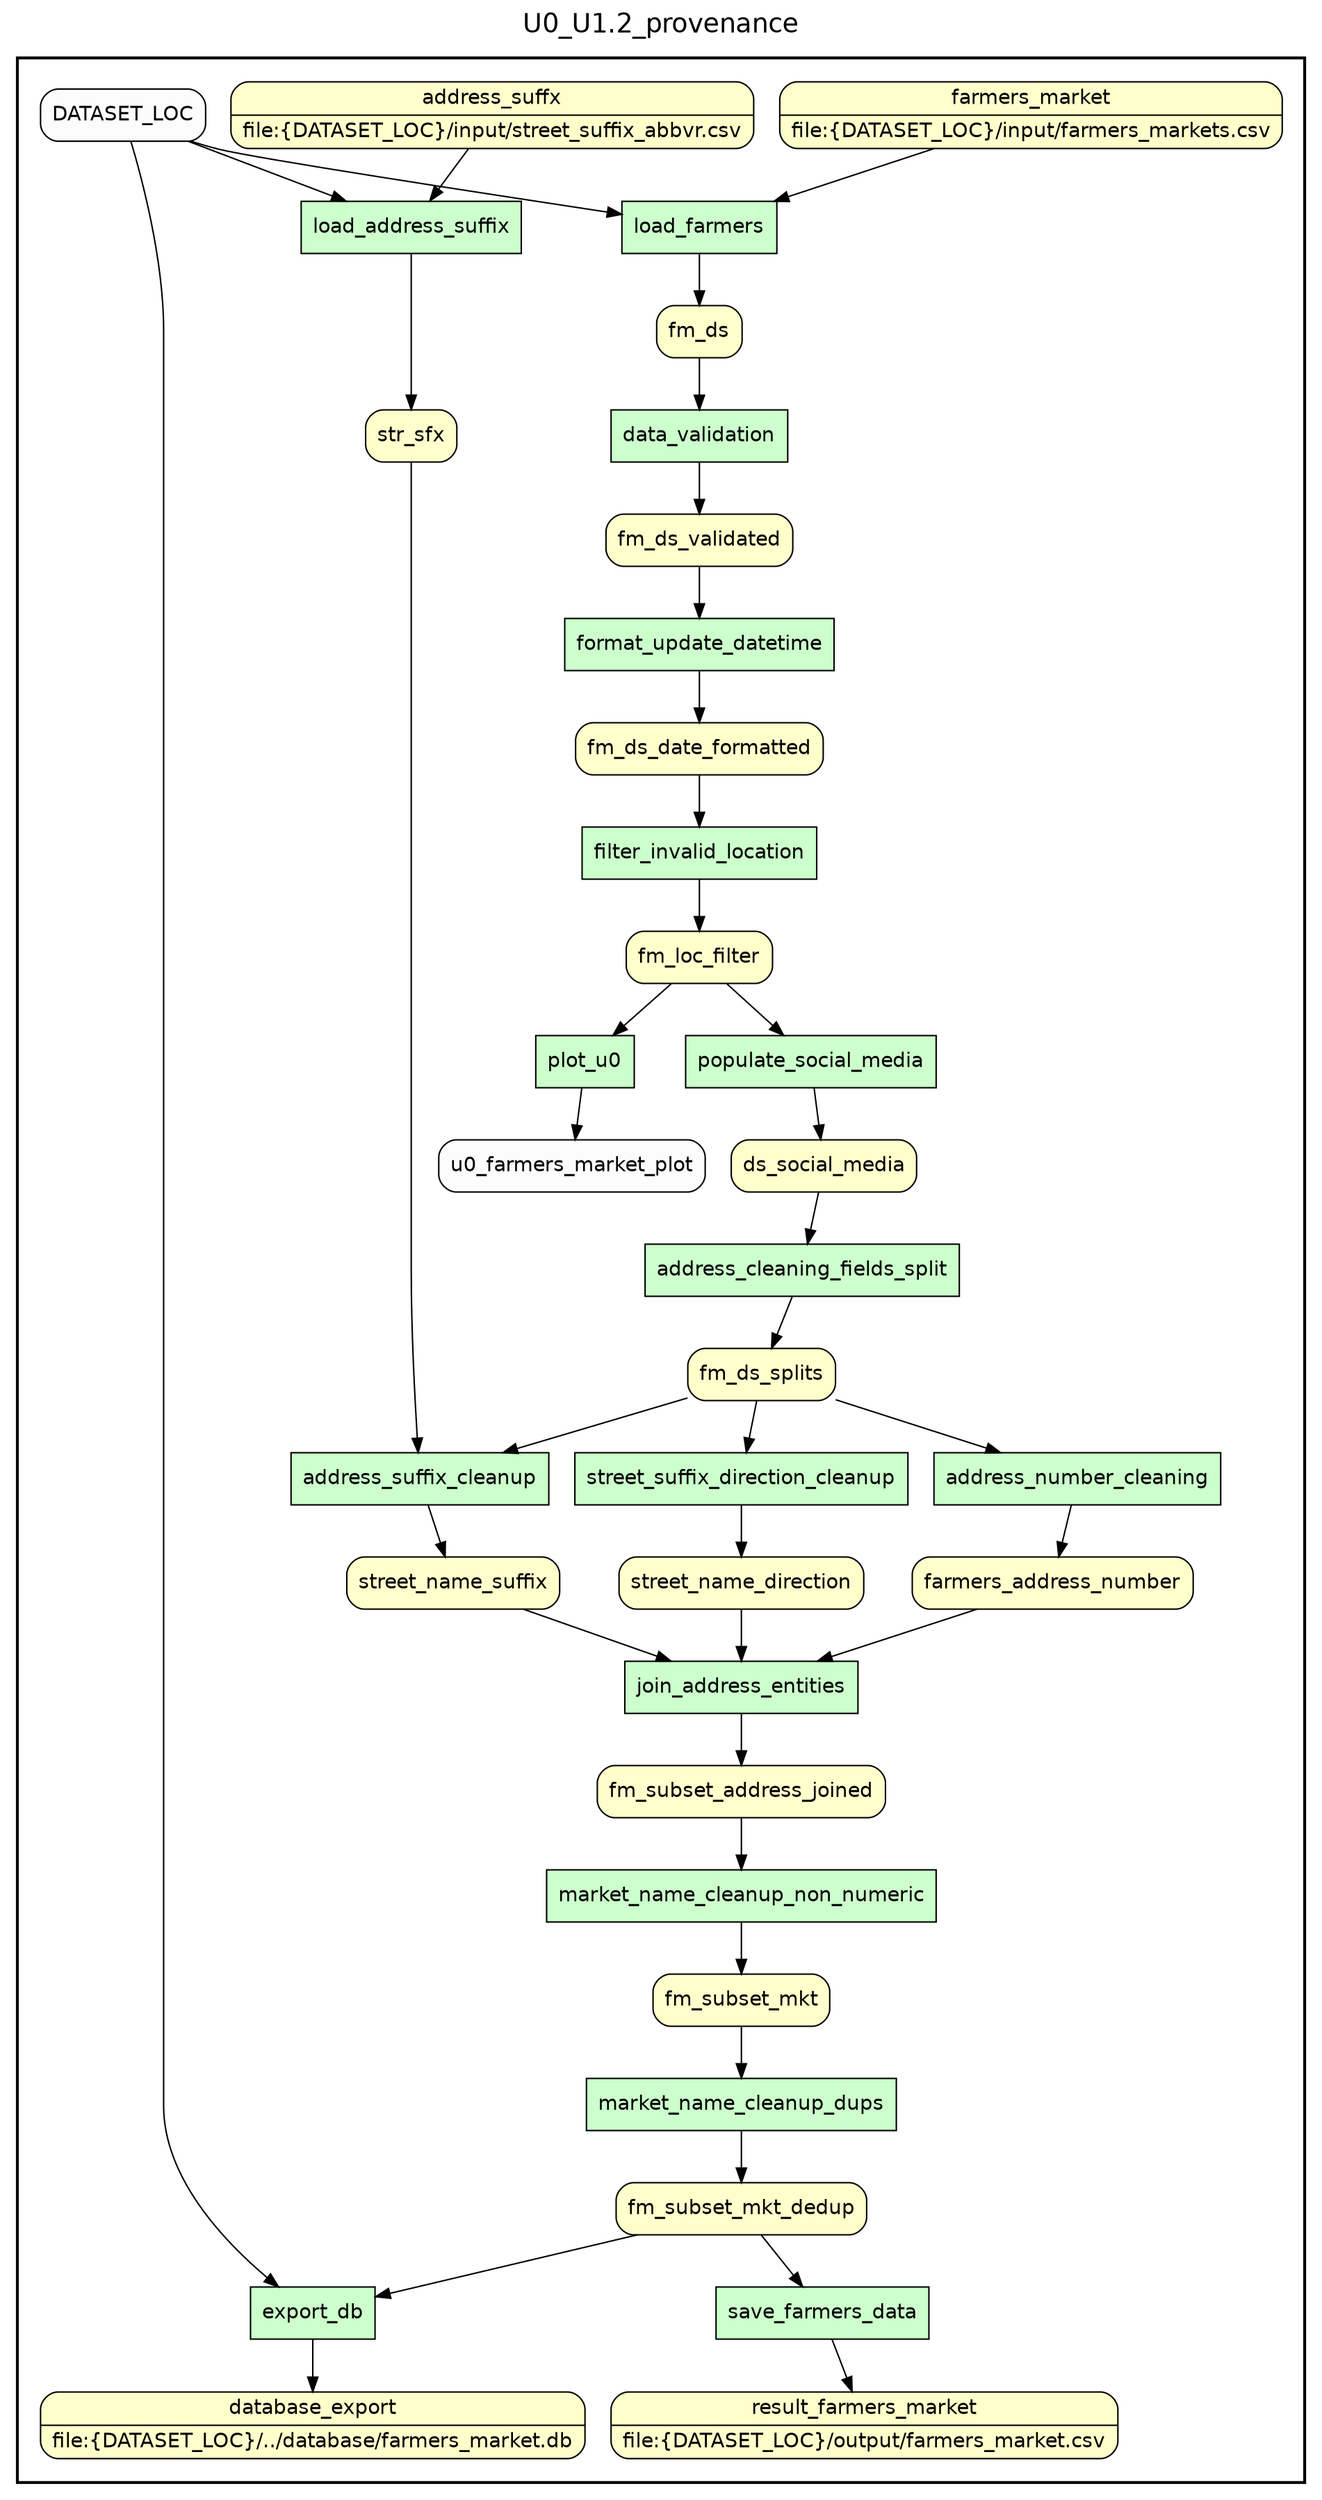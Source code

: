 
/* Start of top-level graph */
digraph Workflow {
rankdir=TB

/* Title for graph */
fontname=Helvetica; fontsize=18; labelloc=t
label="U0_U1.2_provenance"

/* Start of double cluster for drawing box around nodes in workflow */
subgraph cluster_workflow_box_outer { label=""; color=black; penwidth=2
subgraph cluster_workflow_box_inner { label=""; penwidth=0

/* Style for nodes representing atomic programs in workflow */
node[shape=box style=filled fillcolor="#CCFFCC" peripheries=1 fontname=Helvetica]

/* Nodes representing atomic programs in workflow */
load_farmers
data_validation
format_update_datetime
filter_invalid_location
plot_u0
populate_social_media
address_cleaning_fields_split
address_number_cleaning
load_address_suffix
address_suffix_cleanup
street_suffix_direction_cleanup
join_address_entities
market_name_cleanup_non_numeric
market_name_cleanup_dups
save_farmers_data
export_db

/* Style for nodes representing non-parameter data channels in workflow */
node[shape=box style="rounded,filled" fillcolor="#FFFFCC" peripheries=1 fontname=Helvetica]

/* Nodes for non-parameter data channels in workflow */
result_farmers_market [shape=record rankdir=LR label="{<f0> result_farmers_market |<f1> file\:\{DATASET_LOC\}/output/farmers_market.csv}"];
database_export [shape=record rankdir=LR label="{<f0> database_export |<f1> file\:\{DATASET_LOC\}/../database/farmers_market.db}"];
farmers_market [shape=record rankdir=LR label="{<f0> farmers_market |<f1> file\:\{DATASET_LOC\}/input/farmers_markets.csv}"];
fm_ds
fm_ds_validated
fm_ds_date_formatted
fm_loc_filter
ds_social_media
fm_ds_splits
address_suffx [shape=record rankdir=LR label="{<f0> address_suffx |<f1> file\:\{DATASET_LOC\}/input/street_suffix_abbvr.csv}"];
str_sfx
farmers_address_number
street_name_suffix
street_name_direction
fm_subset_address_joined
fm_subset_mkt
fm_subset_mkt_dedup

/* Style for nodes representing parameter channels in workflow */
node[shape=box style="rounded,filled" fillcolor="#FCFCFC" peripheries=1 fontname=Helvetica]

/* Nodes representing parameter channels in workflow */
DATASET_LOC

/* Edges representing connections between programs and channels */
load_farmers -> fm_ds
DATASET_LOC -> load_farmers
farmers_market -> load_farmers
data_validation -> fm_ds_validated
fm_ds -> data_validation
format_update_datetime -> fm_ds_date_formatted
fm_ds_validated -> format_update_datetime
filter_invalid_location -> fm_loc_filter
fm_ds_date_formatted -> filter_invalid_location
plot_u0 -> u0_farmers_market_plot
fm_loc_filter -> plot_u0
populate_social_media -> ds_social_media
fm_loc_filter -> populate_social_media
address_cleaning_fields_split -> fm_ds_splits
ds_social_media -> address_cleaning_fields_split
address_number_cleaning -> farmers_address_number
fm_ds_splits -> address_number_cleaning
load_address_suffix -> str_sfx
DATASET_LOC -> load_address_suffix
address_suffx -> load_address_suffix
address_suffix_cleanup -> street_name_suffix
fm_ds_splits -> address_suffix_cleanup
str_sfx -> address_suffix_cleanup
street_suffix_direction_cleanup -> street_name_direction
fm_ds_splits -> street_suffix_direction_cleanup
join_address_entities -> fm_subset_address_joined
farmers_address_number -> join_address_entities
street_name_suffix -> join_address_entities
street_name_direction -> join_address_entities
market_name_cleanup_non_numeric -> fm_subset_mkt
fm_subset_address_joined -> market_name_cleanup_non_numeric
market_name_cleanup_dups -> fm_subset_mkt_dedup
fm_subset_mkt -> market_name_cleanup_dups
save_farmers_data -> result_farmers_market
fm_subset_mkt_dedup -> save_farmers_data
export_db -> database_export
DATASET_LOC -> export_db
fm_subset_mkt_dedup -> export_db

/* End of double cluster for drawing box around nodes in workflow */
}}

/* End of top-level graph */
}
